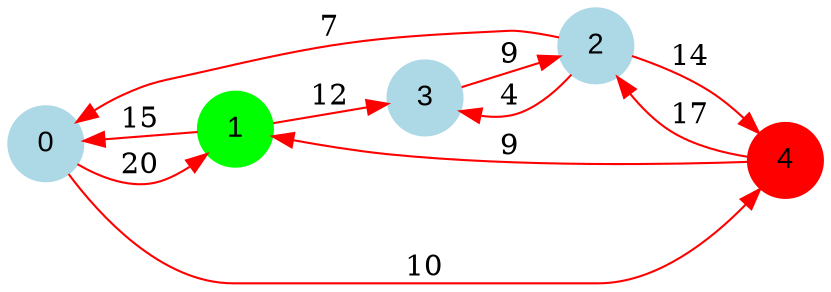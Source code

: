 digraph graphe {
rankdir = LR;
edge [color=red];
0 [fontname="Arial", shape = circle, color=lightblue, style=filled];
1 [fontname="Arial", shape = circle, color=green, style=filled];
2 [fontname="Arial", shape = circle, color=lightblue, style=filled];
3 [fontname="Arial", shape = circle, color=lightblue, style=filled];
4 [fontname="Arial", shape = circle, color=red, style=filled];
	0 -> 1 [label = "20"];
	0 -> 4 [label = "10"];
	1 -> 0 [label = "15"];
	1 -> 3 [label = "12"];
	2 -> 0 [label = "7"];
	2 -> 3 [label = "4"];
	2 -> 4 [label = "14"];
	3 -> 2 [label = "9"];
	4 -> 1 [label = "9"];
	4 -> 2 [label = "17"];
}